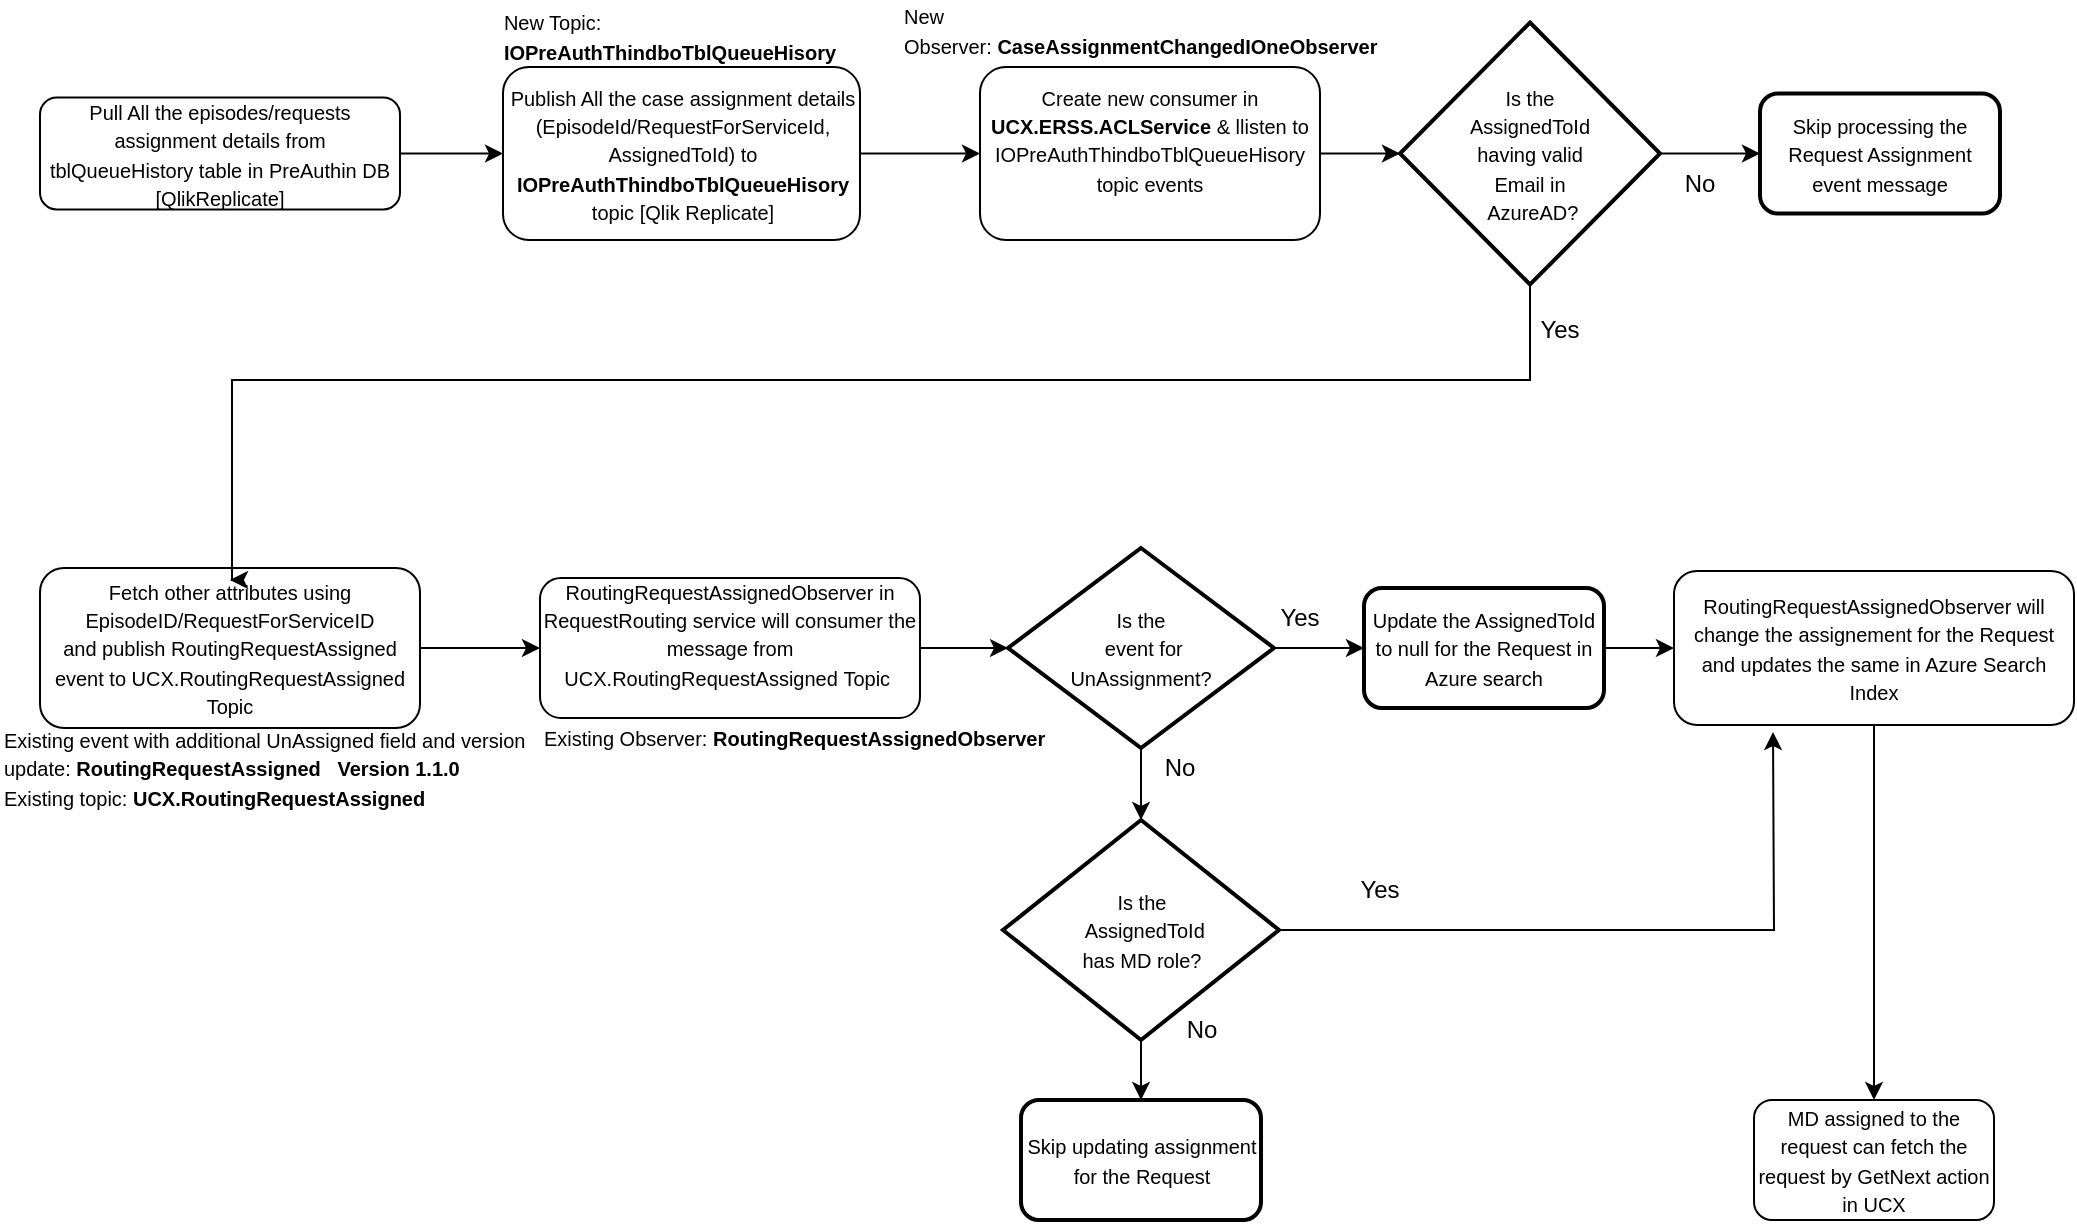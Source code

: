<mxfile version="22.0.3" type="device">
  <diagram id="C5RBs43oDa-KdzZeNtuy" name="Page-1">
    <mxGraphModel dx="1861" dy="1781" grid="1" gridSize="10" guides="1" tooltips="1" connect="1" arrows="1" fold="1" page="1" pageScale="1" pageWidth="827" pageHeight="1169" math="0" shadow="0">
      <root>
        <mxCell id="WIyWlLk6GJQsqaUBKTNV-0" />
        <mxCell id="WIyWlLk6GJQsqaUBKTNV-1" parent="WIyWlLk6GJQsqaUBKTNV-0" />
        <mxCell id="hjYe9EG1fPk1mW8DKfCM-4" value="" style="edgeStyle=orthogonalEdgeStyle;rounded=0;orthogonalLoop=1;jettySize=auto;html=1;" parent="WIyWlLk6GJQsqaUBKTNV-1" source="WIyWlLk6GJQsqaUBKTNV-3" target="WIyWlLk6GJQsqaUBKTNV-7" edge="1">
          <mxGeometry relative="1" as="geometry" />
        </mxCell>
        <mxCell id="WIyWlLk6GJQsqaUBKTNV-3" value="&lt;font style=&quot;font-size: 10px;&quot;&gt;Pull All the episodes/requests assignment details from tblQueueHistory table in PreAuthin DB [QlikReplicate]&lt;/font&gt;" style="rounded=1;whiteSpace=wrap;html=1;fontSize=12;glass=0;strokeWidth=1;shadow=0;" parent="WIyWlLk6GJQsqaUBKTNV-1" vertex="1">
          <mxGeometry x="10" y="-11.25" width="180" height="56" as="geometry" />
        </mxCell>
        <mxCell id="hjYe9EG1fPk1mW8DKfCM-5" value="" style="edgeStyle=orthogonalEdgeStyle;rounded=0;orthogonalLoop=1;jettySize=auto;html=1;" parent="WIyWlLk6GJQsqaUBKTNV-1" source="WIyWlLk6GJQsqaUBKTNV-7" target="8zPs67hYcAgSf-_hAmkL-0" edge="1">
          <mxGeometry relative="1" as="geometry" />
        </mxCell>
        <mxCell id="WIyWlLk6GJQsqaUBKTNV-7" value="&lt;font style=&quot;font-size: 10px;&quot;&gt;Publish All the case assignment details (EpisodeId/RequestForServiceId,&lt;br&gt;AssignedToId)&amp;nbsp;to &lt;b&gt;IOPreAuthThindboTblQueueHisory&lt;br&gt;&lt;/b&gt;topic [Qlik Replicate]&lt;/font&gt;" style="rounded=1;whiteSpace=wrap;html=1;fontSize=12;glass=0;strokeWidth=1;shadow=0;" parent="WIyWlLk6GJQsqaUBKTNV-1" vertex="1">
          <mxGeometry x="241.5" y="-26.5" width="178.5" height="86.5" as="geometry" />
        </mxCell>
        <mxCell id="hjYe9EG1fPk1mW8DKfCM-21" value="" style="edgeStyle=orthogonalEdgeStyle;rounded=0;orthogonalLoop=1;jettySize=auto;html=1;" parent="WIyWlLk6GJQsqaUBKTNV-1" source="WIyWlLk6GJQsqaUBKTNV-11" target="roGR7Sw6wG9PhkM4mluV-18" edge="1">
          <mxGeometry relative="1" as="geometry" />
        </mxCell>
        <mxCell id="WIyWlLk6GJQsqaUBKTNV-11" value="&lt;font style=&quot;font-size: 10px;&quot;&gt;Fetch other attributes using EpisodeID/RequestForServiceID &lt;br&gt;and publish RoutingRequestAssigned event to UCX.RoutingRequestAssigned&lt;br&gt;Topic&lt;/font&gt;" style="rounded=1;whiteSpace=wrap;html=1;fontSize=12;glass=0;strokeWidth=1;shadow=0;" parent="WIyWlLk6GJQsqaUBKTNV-1" vertex="1">
          <mxGeometry x="10" y="224" width="190" height="80" as="geometry" />
        </mxCell>
        <mxCell id="hjYe9EG1fPk1mW8DKfCM-6" value="" style="edgeStyle=orthogonalEdgeStyle;rounded=0;orthogonalLoop=1;jettySize=auto;html=1;" parent="WIyWlLk6GJQsqaUBKTNV-1" source="8zPs67hYcAgSf-_hAmkL-0" target="roGR7Sw6wG9PhkM4mluV-0" edge="1">
          <mxGeometry relative="1" as="geometry" />
        </mxCell>
        <mxCell id="8zPs67hYcAgSf-_hAmkL-0" value="&lt;font style=&quot;font-size: 10px;&quot;&gt;Create new consumer in &lt;b&gt;UCX.ERSS.ACLService &lt;/b&gt;&amp;amp; llisten to IOPreAuthThindboTblQueueHisory topic events&lt;br&gt;&lt;/font&gt;&amp;nbsp;" style="rounded=1;whiteSpace=wrap;html=1;fontSize=12;glass=0;strokeWidth=1;shadow=0;" parent="WIyWlLk6GJQsqaUBKTNV-1" vertex="1">
          <mxGeometry x="480" y="-26.5" width="170" height="86.5" as="geometry" />
        </mxCell>
        <mxCell id="8zPs67hYcAgSf-_hAmkL-8" value="&lt;div style=&quot;text-align: left;&quot;&gt;&lt;span style=&quot;font-size: 10px; background-color: initial;&quot;&gt;New Topic:&amp;nbsp;&lt;/span&gt;&lt;/div&gt;&lt;b style=&quot;border-color: var(--border-color);&quot;&gt;&lt;font style=&quot;font-size: 10px;&quot;&gt;IOPreAuthThindboTblQueueHisory&lt;/font&gt;&lt;/b&gt;&lt;font style=&quot;font-size: 10px;&quot;&gt;&lt;div style=&quot;text-align: left;&quot;&gt;&lt;br&gt;&lt;/div&gt;&lt;/font&gt;" style="text;html=1;strokeColor=none;fillColor=none;align=center;verticalAlign=middle;whiteSpace=wrap;rounded=0;" parent="WIyWlLk6GJQsqaUBKTNV-1" vertex="1">
          <mxGeometry x="195" y="-60" width="260" height="47" as="geometry" />
        </mxCell>
        <mxCell id="8zPs67hYcAgSf-_hAmkL-16" value="&lt;font style=&quot;font-size: 10px;&quot;&gt;&lt;font style=&quot;&quot;&gt;Existing Observer:&amp;nbsp;&lt;/font&gt;&lt;b&gt;RoutingRequestAssignedObserver&lt;/b&gt;&lt;/font&gt;" style="text;html=1;strokeColor=none;fillColor=none;align=left;verticalAlign=middle;whiteSpace=wrap;rounded=0;" parent="WIyWlLk6GJQsqaUBKTNV-1" vertex="1">
          <mxGeometry x="260" y="294" width="270" height="30" as="geometry" />
        </mxCell>
        <mxCell id="8zPs67hYcAgSf-_hAmkL-18" value="&lt;font style=&quot;font-size: 10px;&quot;&gt;&lt;font style=&quot;&quot;&gt;&lt;font style=&quot;&quot;&gt;Existing event with additional UnAssigned field and version update:&amp;nbsp;&lt;/font&gt;&lt;/font&gt;&lt;b&gt;RoutingRequestAssigned&amp;nbsp; &amp;nbsp;Version 1.1.0&lt;/b&gt;&lt;br&gt;Existing topic:&lt;b&gt; UCX.&lt;/b&gt;&lt;b style=&quot;border-color: var(--border-color);&quot;&gt;RoutingRequestAssigned&lt;/b&gt;&lt;b&gt;&lt;br&gt;&lt;/b&gt;&lt;/font&gt;" style="text;html=1;strokeColor=none;fillColor=none;align=left;verticalAlign=middle;whiteSpace=wrap;rounded=0;" parent="WIyWlLk6GJQsqaUBKTNV-1" vertex="1">
          <mxGeometry x="-10" y="309" width="270" height="30" as="geometry" />
        </mxCell>
        <mxCell id="hjYe9EG1fPk1mW8DKfCM-3" value="" style="edgeStyle=orthogonalEdgeStyle;rounded=0;orthogonalLoop=1;jettySize=auto;html=1;" parent="WIyWlLk6GJQsqaUBKTNV-1" source="roGR7Sw6wG9PhkM4mluV-0" target="roGR7Sw6wG9PhkM4mluV-1" edge="1">
          <mxGeometry relative="1" as="geometry" />
        </mxCell>
        <mxCell id="hjYe9EG1fPk1mW8DKfCM-22" style="edgeStyle=orthogonalEdgeStyle;rounded=0;orthogonalLoop=1;jettySize=auto;html=1;exitX=0.5;exitY=1;exitDx=0;exitDy=0;exitPerimeter=0;" parent="WIyWlLk6GJQsqaUBKTNV-1" source="roGR7Sw6wG9PhkM4mluV-0" edge="1">
          <mxGeometry relative="1" as="geometry">
            <mxPoint x="690" y="91.8" as="sourcePoint" />
            <mxPoint x="105" y="230" as="targetPoint" />
            <Array as="points">
              <mxPoint x="755" y="130" />
              <mxPoint x="106" y="130" />
            </Array>
          </mxGeometry>
        </mxCell>
        <mxCell id="roGR7Sw6wG9PhkM4mluV-0" value="&lt;font style=&quot;font-size: 10px;&quot;&gt;Is the &lt;br&gt;AssignedToId &lt;br&gt;having valid &lt;br&gt;Email in&lt;br&gt;&amp;nbsp;AzureAD?&lt;/font&gt;" style="strokeWidth=2;html=1;shape=mxgraph.flowchart.decision;whiteSpace=wrap;" parent="WIyWlLk6GJQsqaUBKTNV-1" vertex="1">
          <mxGeometry x="690" y="-48.75" width="130" height="131" as="geometry" />
        </mxCell>
        <mxCell id="roGR7Sw6wG9PhkM4mluV-1" value="&lt;font style=&quot;font-size: 10px;&quot;&gt;Skip processing the Request Assignment event message&lt;/font&gt;" style="rounded=1;whiteSpace=wrap;html=1;strokeWidth=2;" parent="WIyWlLk6GJQsqaUBKTNV-1" vertex="1">
          <mxGeometry x="870" y="-13.25" width="120" height="60" as="geometry" />
        </mxCell>
        <mxCell id="roGR7Sw6wG9PhkM4mluV-3" value="No" style="text;html=1;strokeColor=none;fillColor=none;align=center;verticalAlign=middle;whiteSpace=wrap;rounded=0;" parent="WIyWlLk6GJQsqaUBKTNV-1" vertex="1">
          <mxGeometry x="550" y="309" width="60" height="30" as="geometry" />
        </mxCell>
        <mxCell id="hjYe9EG1fPk1mW8DKfCM-2" value="" style="edgeStyle=orthogonalEdgeStyle;rounded=0;orthogonalLoop=1;jettySize=auto;html=1;" parent="WIyWlLk6GJQsqaUBKTNV-1" source="roGR7Sw6wG9PhkM4mluV-18" target="hjYe9EG1fPk1mW8DKfCM-1" edge="1">
          <mxGeometry relative="1" as="geometry" />
        </mxCell>
        <mxCell id="roGR7Sw6wG9PhkM4mluV-18" value="&lt;font style=&quot;font-size: 10px;&quot;&gt;RoutingRequestAssignedObserver in RequestRouting service will consumer the message from UCX.RoutingRequestAssigned&amp;nbsp;Topic&amp;nbsp;&lt;br&gt;&amp;nbsp;&lt;/font&gt;" style="rounded=1;whiteSpace=wrap;html=1;fontSize=12;glass=0;strokeWidth=1;shadow=0;" parent="WIyWlLk6GJQsqaUBKTNV-1" vertex="1">
          <mxGeometry x="260" y="229" width="190" height="70" as="geometry" />
        </mxCell>
        <mxCell id="roGR7Sw6wG9PhkM4mluV-23" value="No" style="text;html=1;strokeColor=none;fillColor=none;align=center;verticalAlign=middle;whiteSpace=wrap;rounded=0;" parent="WIyWlLk6GJQsqaUBKTNV-1" vertex="1">
          <mxGeometry x="810" y="16.75" width="60" height="30" as="geometry" />
        </mxCell>
        <mxCell id="roGR7Sw6wG9PhkM4mluV-28" value="Yes" style="text;html=1;strokeColor=none;fillColor=none;align=center;verticalAlign=middle;whiteSpace=wrap;rounded=0;" parent="WIyWlLk6GJQsqaUBKTNV-1" vertex="1">
          <mxGeometry x="740" y="90" width="60" height="30" as="geometry" />
        </mxCell>
        <mxCell id="hjYe9EG1fPk1mW8DKfCM-15" value="" style="edgeStyle=orthogonalEdgeStyle;rounded=0;orthogonalLoop=1;jettySize=auto;html=1;" parent="WIyWlLk6GJQsqaUBKTNV-1" source="hjYe9EG1fPk1mW8DKfCM-1" target="hjYe9EG1fPk1mW8DKfCM-12" edge="1">
          <mxGeometry relative="1" as="geometry" />
        </mxCell>
        <mxCell id="hjYe9EG1fPk1mW8DKfCM-18" value="" style="edgeStyle=orthogonalEdgeStyle;rounded=0;orthogonalLoop=1;jettySize=auto;html=1;" parent="WIyWlLk6GJQsqaUBKTNV-1" source="hjYe9EG1fPk1mW8DKfCM-1" target="hjYe9EG1fPk1mW8DKfCM-7" edge="1">
          <mxGeometry relative="1" as="geometry" />
        </mxCell>
        <mxCell id="hjYe9EG1fPk1mW8DKfCM-1" value="&lt;font style=&quot;font-size: 10px;&quot;&gt;Is the&lt;br&gt;&amp;nbsp;event for &lt;br&gt;UnAssignment?&lt;/font&gt;" style="strokeWidth=2;html=1;shape=mxgraph.flowchart.decision;whiteSpace=wrap;" parent="WIyWlLk6GJQsqaUBKTNV-1" vertex="1">
          <mxGeometry x="494" y="214" width="133" height="100" as="geometry" />
        </mxCell>
        <mxCell id="hjYe9EG1fPk1mW8DKfCM-19" style="edgeStyle=orthogonalEdgeStyle;rounded=0;orthogonalLoop=1;jettySize=auto;html=1;entryX=0.25;entryY=1;entryDx=0;entryDy=0;" parent="WIyWlLk6GJQsqaUBKTNV-1" source="hjYe9EG1fPk1mW8DKfCM-7" edge="1">
          <mxGeometry relative="1" as="geometry">
            <mxPoint x="876.5" y="306" as="targetPoint" />
          </mxGeometry>
        </mxCell>
        <mxCell id="hjYe9EG1fPk1mW8DKfCM-31" value="" style="edgeStyle=orthogonalEdgeStyle;rounded=0;orthogonalLoop=1;jettySize=auto;html=1;" parent="WIyWlLk6GJQsqaUBKTNV-1" source="hjYe9EG1fPk1mW8DKfCM-7" target="hjYe9EG1fPk1mW8DKfCM-11" edge="1">
          <mxGeometry relative="1" as="geometry" />
        </mxCell>
        <mxCell id="hjYe9EG1fPk1mW8DKfCM-7" value="&lt;font style=&quot;font-size: 10px;&quot;&gt;Is the&lt;br&gt;&amp;nbsp;AssignedToId &lt;br&gt;has MD role?&lt;/font&gt;" style="strokeWidth=2;html=1;shape=mxgraph.flowchart.decision;whiteSpace=wrap;" parent="WIyWlLk6GJQsqaUBKTNV-1" vertex="1">
          <mxGeometry x="491.5" y="350" width="138" height="110" as="geometry" />
        </mxCell>
        <mxCell id="hjYe9EG1fPk1mW8DKfCM-33" value="" style="edgeStyle=orthogonalEdgeStyle;rounded=0;orthogonalLoop=1;jettySize=auto;html=1;" parent="WIyWlLk6GJQsqaUBKTNV-1" source="hjYe9EG1fPk1mW8DKfCM-8" target="hjYe9EG1fPk1mW8DKfCM-9" edge="1">
          <mxGeometry relative="1" as="geometry" />
        </mxCell>
        <mxCell id="hjYe9EG1fPk1mW8DKfCM-8" value="&lt;font style=&quot;font-size: 10px;&quot;&gt;RoutingRequestAssignedObserver will change the assignement for the Request and updates the same in Azure Search Index&lt;/font&gt;" style="rounded=1;whiteSpace=wrap;html=1;fontSize=12;glass=0;strokeWidth=1;shadow=0;" parent="WIyWlLk6GJQsqaUBKTNV-1" vertex="1">
          <mxGeometry x="827" y="225.5" width="200" height="77" as="geometry" />
        </mxCell>
        <mxCell id="hjYe9EG1fPk1mW8DKfCM-9" value="&lt;font style=&quot;font-size: 10px;&quot;&gt;MD assigned to the request can fetch the request by GetNext action in UCX&lt;/font&gt;" style="rounded=1;whiteSpace=wrap;html=1;" parent="WIyWlLk6GJQsqaUBKTNV-1" vertex="1">
          <mxGeometry x="867" y="490" width="120" height="60" as="geometry" />
        </mxCell>
        <mxCell id="hjYe9EG1fPk1mW8DKfCM-11" value="&lt;font style=&quot;font-size: 10px;&quot;&gt;Skip updating assignment for the Request&lt;/font&gt;" style="rounded=1;whiteSpace=wrap;html=1;strokeWidth=2;" parent="WIyWlLk6GJQsqaUBKTNV-1" vertex="1">
          <mxGeometry x="500.5" y="490" width="120" height="60" as="geometry" />
        </mxCell>
        <mxCell id="hjYe9EG1fPk1mW8DKfCM-24" value="" style="edgeStyle=orthogonalEdgeStyle;rounded=0;orthogonalLoop=1;jettySize=auto;html=1;" parent="WIyWlLk6GJQsqaUBKTNV-1" source="hjYe9EG1fPk1mW8DKfCM-12" target="hjYe9EG1fPk1mW8DKfCM-8" edge="1">
          <mxGeometry relative="1" as="geometry" />
        </mxCell>
        <mxCell id="hjYe9EG1fPk1mW8DKfCM-12" value="&lt;font style=&quot;font-size: 10px;&quot;&gt;Update the AssignedToId to null for the Request in Azure search&lt;/font&gt;" style="rounded=1;whiteSpace=wrap;html=1;strokeWidth=2;" parent="WIyWlLk6GJQsqaUBKTNV-1" vertex="1">
          <mxGeometry x="672" y="234" width="120" height="60" as="geometry" />
        </mxCell>
        <mxCell id="hjYe9EG1fPk1mW8DKfCM-26" value="&lt;font style=&quot;font-size: 10px;&quot;&gt;New Observer:&amp;nbsp;&lt;b style=&quot;border-color: var(--border-color); background-color: initial;&quot;&gt;CaseAssignmentChangedIOneObserver&lt;/b&gt;&lt;/font&gt;" style="text;html=1;strokeColor=none;fillColor=none;align=left;verticalAlign=middle;whiteSpace=wrap;rounded=0;" parent="WIyWlLk6GJQsqaUBKTNV-1" vertex="1">
          <mxGeometry x="440" y="-60" width="250" height="30" as="geometry" />
        </mxCell>
        <mxCell id="hjYe9EG1fPk1mW8DKfCM-27" value="No" style="text;html=1;strokeColor=none;fillColor=none;align=center;verticalAlign=middle;whiteSpace=wrap;rounded=0;" parent="WIyWlLk6GJQsqaUBKTNV-1" vertex="1">
          <mxGeometry x="560.5" y="440" width="60" height="30" as="geometry" />
        </mxCell>
        <mxCell id="hjYe9EG1fPk1mW8DKfCM-28" value="Yes" style="text;html=1;strokeColor=none;fillColor=none;align=center;verticalAlign=middle;whiteSpace=wrap;rounded=0;" parent="WIyWlLk6GJQsqaUBKTNV-1" vertex="1">
          <mxGeometry x="610" y="234" width="60" height="30" as="geometry" />
        </mxCell>
        <mxCell id="hjYe9EG1fPk1mW8DKfCM-29" value="Yes" style="text;html=1;strokeColor=none;fillColor=none;align=center;verticalAlign=middle;whiteSpace=wrap;rounded=0;" parent="WIyWlLk6GJQsqaUBKTNV-1" vertex="1">
          <mxGeometry x="650" y="370" width="60" height="30" as="geometry" />
        </mxCell>
      </root>
    </mxGraphModel>
  </diagram>
</mxfile>
